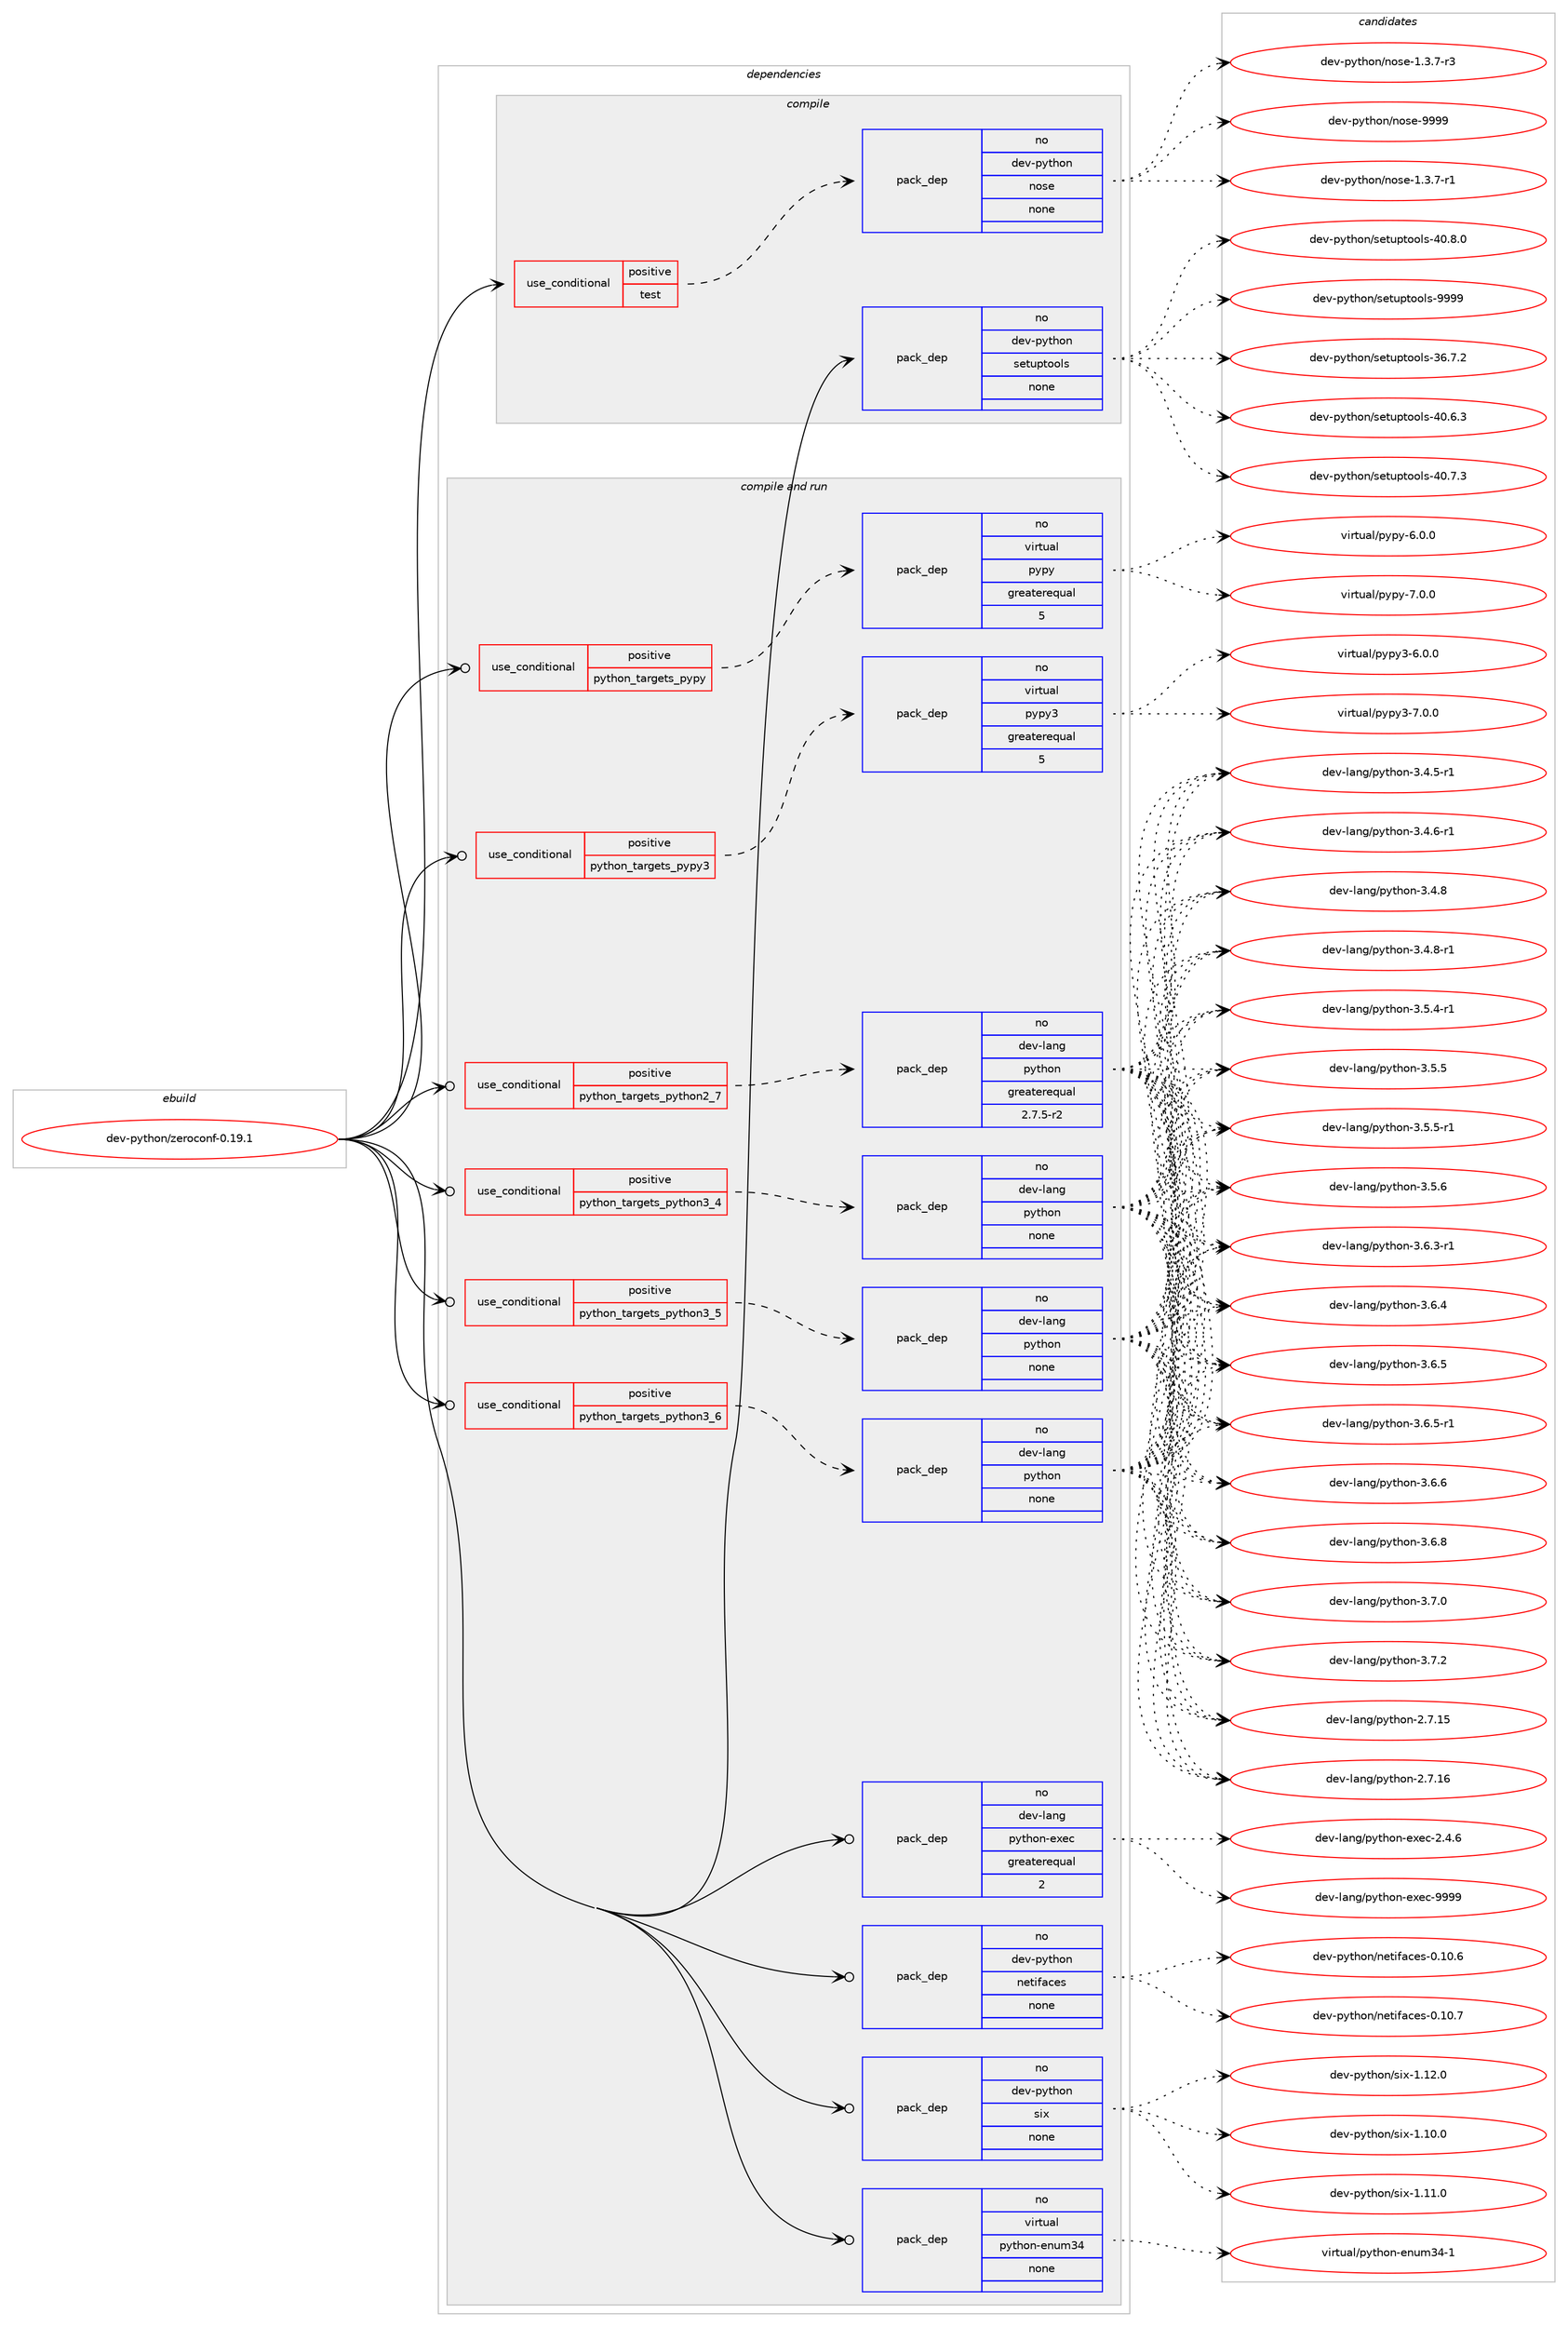 digraph prolog {

# *************
# Graph options
# *************

newrank=true;
concentrate=true;
compound=true;
graph [rankdir=LR,fontname=Helvetica,fontsize=10,ranksep=1.5];#, ranksep=2.5, nodesep=0.2];
edge  [arrowhead=vee];
node  [fontname=Helvetica,fontsize=10];

# **********
# The ebuild
# **********

subgraph cluster_leftcol {
color=gray;
rank=same;
label=<<i>ebuild</i>>;
id [label="dev-python/zeroconf-0.19.1", color=red, width=4, href="../dev-python/zeroconf-0.19.1.svg"];
}

# ****************
# The dependencies
# ****************

subgraph cluster_midcol {
color=gray;
label=<<i>dependencies</i>>;
subgraph cluster_compile {
fillcolor="#eeeeee";
style=filled;
label=<<i>compile</i>>;
subgraph cond387256 {
dependency1449198 [label=<<TABLE BORDER="0" CELLBORDER="1" CELLSPACING="0" CELLPADDING="4"><TR><TD ROWSPAN="3" CELLPADDING="10">use_conditional</TD></TR><TR><TD>positive</TD></TR><TR><TD>test</TD></TR></TABLE>>, shape=none, color=red];
subgraph pack1038569 {
dependency1449199 [label=<<TABLE BORDER="0" CELLBORDER="1" CELLSPACING="0" CELLPADDING="4" WIDTH="220"><TR><TD ROWSPAN="6" CELLPADDING="30">pack_dep</TD></TR><TR><TD WIDTH="110">no</TD></TR><TR><TD>dev-python</TD></TR><TR><TD>nose</TD></TR><TR><TD>none</TD></TR><TR><TD></TD></TR></TABLE>>, shape=none, color=blue];
}
dependency1449198:e -> dependency1449199:w [weight=20,style="dashed",arrowhead="vee"];
}
id:e -> dependency1449198:w [weight=20,style="solid",arrowhead="vee"];
subgraph pack1038570 {
dependency1449200 [label=<<TABLE BORDER="0" CELLBORDER="1" CELLSPACING="0" CELLPADDING="4" WIDTH="220"><TR><TD ROWSPAN="6" CELLPADDING="30">pack_dep</TD></TR><TR><TD WIDTH="110">no</TD></TR><TR><TD>dev-python</TD></TR><TR><TD>setuptools</TD></TR><TR><TD>none</TD></TR><TR><TD></TD></TR></TABLE>>, shape=none, color=blue];
}
id:e -> dependency1449200:w [weight=20,style="solid",arrowhead="vee"];
}
subgraph cluster_compileandrun {
fillcolor="#eeeeee";
style=filled;
label=<<i>compile and run</i>>;
subgraph cond387257 {
dependency1449201 [label=<<TABLE BORDER="0" CELLBORDER="1" CELLSPACING="0" CELLPADDING="4"><TR><TD ROWSPAN="3" CELLPADDING="10">use_conditional</TD></TR><TR><TD>positive</TD></TR><TR><TD>python_targets_pypy</TD></TR></TABLE>>, shape=none, color=red];
subgraph pack1038571 {
dependency1449202 [label=<<TABLE BORDER="0" CELLBORDER="1" CELLSPACING="0" CELLPADDING="4" WIDTH="220"><TR><TD ROWSPAN="6" CELLPADDING="30">pack_dep</TD></TR><TR><TD WIDTH="110">no</TD></TR><TR><TD>virtual</TD></TR><TR><TD>pypy</TD></TR><TR><TD>greaterequal</TD></TR><TR><TD>5</TD></TR></TABLE>>, shape=none, color=blue];
}
dependency1449201:e -> dependency1449202:w [weight=20,style="dashed",arrowhead="vee"];
}
id:e -> dependency1449201:w [weight=20,style="solid",arrowhead="odotvee"];
subgraph cond387258 {
dependency1449203 [label=<<TABLE BORDER="0" CELLBORDER="1" CELLSPACING="0" CELLPADDING="4"><TR><TD ROWSPAN="3" CELLPADDING="10">use_conditional</TD></TR><TR><TD>positive</TD></TR><TR><TD>python_targets_pypy3</TD></TR></TABLE>>, shape=none, color=red];
subgraph pack1038572 {
dependency1449204 [label=<<TABLE BORDER="0" CELLBORDER="1" CELLSPACING="0" CELLPADDING="4" WIDTH="220"><TR><TD ROWSPAN="6" CELLPADDING="30">pack_dep</TD></TR><TR><TD WIDTH="110">no</TD></TR><TR><TD>virtual</TD></TR><TR><TD>pypy3</TD></TR><TR><TD>greaterequal</TD></TR><TR><TD>5</TD></TR></TABLE>>, shape=none, color=blue];
}
dependency1449203:e -> dependency1449204:w [weight=20,style="dashed",arrowhead="vee"];
}
id:e -> dependency1449203:w [weight=20,style="solid",arrowhead="odotvee"];
subgraph cond387259 {
dependency1449205 [label=<<TABLE BORDER="0" CELLBORDER="1" CELLSPACING="0" CELLPADDING="4"><TR><TD ROWSPAN="3" CELLPADDING="10">use_conditional</TD></TR><TR><TD>positive</TD></TR><TR><TD>python_targets_python2_7</TD></TR></TABLE>>, shape=none, color=red];
subgraph pack1038573 {
dependency1449206 [label=<<TABLE BORDER="0" CELLBORDER="1" CELLSPACING="0" CELLPADDING="4" WIDTH="220"><TR><TD ROWSPAN="6" CELLPADDING="30">pack_dep</TD></TR><TR><TD WIDTH="110">no</TD></TR><TR><TD>dev-lang</TD></TR><TR><TD>python</TD></TR><TR><TD>greaterequal</TD></TR><TR><TD>2.7.5-r2</TD></TR></TABLE>>, shape=none, color=blue];
}
dependency1449205:e -> dependency1449206:w [weight=20,style="dashed",arrowhead="vee"];
}
id:e -> dependency1449205:w [weight=20,style="solid",arrowhead="odotvee"];
subgraph cond387260 {
dependency1449207 [label=<<TABLE BORDER="0" CELLBORDER="1" CELLSPACING="0" CELLPADDING="4"><TR><TD ROWSPAN="3" CELLPADDING="10">use_conditional</TD></TR><TR><TD>positive</TD></TR><TR><TD>python_targets_python3_4</TD></TR></TABLE>>, shape=none, color=red];
subgraph pack1038574 {
dependency1449208 [label=<<TABLE BORDER="0" CELLBORDER="1" CELLSPACING="0" CELLPADDING="4" WIDTH="220"><TR><TD ROWSPAN="6" CELLPADDING="30">pack_dep</TD></TR><TR><TD WIDTH="110">no</TD></TR><TR><TD>dev-lang</TD></TR><TR><TD>python</TD></TR><TR><TD>none</TD></TR><TR><TD></TD></TR></TABLE>>, shape=none, color=blue];
}
dependency1449207:e -> dependency1449208:w [weight=20,style="dashed",arrowhead="vee"];
}
id:e -> dependency1449207:w [weight=20,style="solid",arrowhead="odotvee"];
subgraph cond387261 {
dependency1449209 [label=<<TABLE BORDER="0" CELLBORDER="1" CELLSPACING="0" CELLPADDING="4"><TR><TD ROWSPAN="3" CELLPADDING="10">use_conditional</TD></TR><TR><TD>positive</TD></TR><TR><TD>python_targets_python3_5</TD></TR></TABLE>>, shape=none, color=red];
subgraph pack1038575 {
dependency1449210 [label=<<TABLE BORDER="0" CELLBORDER="1" CELLSPACING="0" CELLPADDING="4" WIDTH="220"><TR><TD ROWSPAN="6" CELLPADDING="30">pack_dep</TD></TR><TR><TD WIDTH="110">no</TD></TR><TR><TD>dev-lang</TD></TR><TR><TD>python</TD></TR><TR><TD>none</TD></TR><TR><TD></TD></TR></TABLE>>, shape=none, color=blue];
}
dependency1449209:e -> dependency1449210:w [weight=20,style="dashed",arrowhead="vee"];
}
id:e -> dependency1449209:w [weight=20,style="solid",arrowhead="odotvee"];
subgraph cond387262 {
dependency1449211 [label=<<TABLE BORDER="0" CELLBORDER="1" CELLSPACING="0" CELLPADDING="4"><TR><TD ROWSPAN="3" CELLPADDING="10">use_conditional</TD></TR><TR><TD>positive</TD></TR><TR><TD>python_targets_python3_6</TD></TR></TABLE>>, shape=none, color=red];
subgraph pack1038576 {
dependency1449212 [label=<<TABLE BORDER="0" CELLBORDER="1" CELLSPACING="0" CELLPADDING="4" WIDTH="220"><TR><TD ROWSPAN="6" CELLPADDING="30">pack_dep</TD></TR><TR><TD WIDTH="110">no</TD></TR><TR><TD>dev-lang</TD></TR><TR><TD>python</TD></TR><TR><TD>none</TD></TR><TR><TD></TD></TR></TABLE>>, shape=none, color=blue];
}
dependency1449211:e -> dependency1449212:w [weight=20,style="dashed",arrowhead="vee"];
}
id:e -> dependency1449211:w [weight=20,style="solid",arrowhead="odotvee"];
subgraph pack1038577 {
dependency1449213 [label=<<TABLE BORDER="0" CELLBORDER="1" CELLSPACING="0" CELLPADDING="4" WIDTH="220"><TR><TD ROWSPAN="6" CELLPADDING="30">pack_dep</TD></TR><TR><TD WIDTH="110">no</TD></TR><TR><TD>dev-lang</TD></TR><TR><TD>python-exec</TD></TR><TR><TD>greaterequal</TD></TR><TR><TD>2</TD></TR></TABLE>>, shape=none, color=blue];
}
id:e -> dependency1449213:w [weight=20,style="solid",arrowhead="odotvee"];
subgraph pack1038578 {
dependency1449214 [label=<<TABLE BORDER="0" CELLBORDER="1" CELLSPACING="0" CELLPADDING="4" WIDTH="220"><TR><TD ROWSPAN="6" CELLPADDING="30">pack_dep</TD></TR><TR><TD WIDTH="110">no</TD></TR><TR><TD>dev-python</TD></TR><TR><TD>netifaces</TD></TR><TR><TD>none</TD></TR><TR><TD></TD></TR></TABLE>>, shape=none, color=blue];
}
id:e -> dependency1449214:w [weight=20,style="solid",arrowhead="odotvee"];
subgraph pack1038579 {
dependency1449215 [label=<<TABLE BORDER="0" CELLBORDER="1" CELLSPACING="0" CELLPADDING="4" WIDTH="220"><TR><TD ROWSPAN="6" CELLPADDING="30">pack_dep</TD></TR><TR><TD WIDTH="110">no</TD></TR><TR><TD>dev-python</TD></TR><TR><TD>six</TD></TR><TR><TD>none</TD></TR><TR><TD></TD></TR></TABLE>>, shape=none, color=blue];
}
id:e -> dependency1449215:w [weight=20,style="solid",arrowhead="odotvee"];
subgraph pack1038580 {
dependency1449216 [label=<<TABLE BORDER="0" CELLBORDER="1" CELLSPACING="0" CELLPADDING="4" WIDTH="220"><TR><TD ROWSPAN="6" CELLPADDING="30">pack_dep</TD></TR><TR><TD WIDTH="110">no</TD></TR><TR><TD>virtual</TD></TR><TR><TD>python-enum34</TD></TR><TR><TD>none</TD></TR><TR><TD></TD></TR></TABLE>>, shape=none, color=blue];
}
id:e -> dependency1449216:w [weight=20,style="solid",arrowhead="odotvee"];
}
subgraph cluster_run {
fillcolor="#eeeeee";
style=filled;
label=<<i>run</i>>;
}
}

# **************
# The candidates
# **************

subgraph cluster_choices {
rank=same;
color=gray;
label=<<i>candidates</i>>;

subgraph choice1038569 {
color=black;
nodesep=1;
choice10010111845112121116104111110471101111151014549465146554511449 [label="dev-python/nose-1.3.7-r1", color=red, width=4,href="../dev-python/nose-1.3.7-r1.svg"];
choice10010111845112121116104111110471101111151014549465146554511451 [label="dev-python/nose-1.3.7-r3", color=red, width=4,href="../dev-python/nose-1.3.7-r3.svg"];
choice10010111845112121116104111110471101111151014557575757 [label="dev-python/nose-9999", color=red, width=4,href="../dev-python/nose-9999.svg"];
dependency1449199:e -> choice10010111845112121116104111110471101111151014549465146554511449:w [style=dotted,weight="100"];
dependency1449199:e -> choice10010111845112121116104111110471101111151014549465146554511451:w [style=dotted,weight="100"];
dependency1449199:e -> choice10010111845112121116104111110471101111151014557575757:w [style=dotted,weight="100"];
}
subgraph choice1038570 {
color=black;
nodesep=1;
choice100101118451121211161041111104711510111611711211611111110811545515446554650 [label="dev-python/setuptools-36.7.2", color=red, width=4,href="../dev-python/setuptools-36.7.2.svg"];
choice100101118451121211161041111104711510111611711211611111110811545524846544651 [label="dev-python/setuptools-40.6.3", color=red, width=4,href="../dev-python/setuptools-40.6.3.svg"];
choice100101118451121211161041111104711510111611711211611111110811545524846554651 [label="dev-python/setuptools-40.7.3", color=red, width=4,href="../dev-python/setuptools-40.7.3.svg"];
choice100101118451121211161041111104711510111611711211611111110811545524846564648 [label="dev-python/setuptools-40.8.0", color=red, width=4,href="../dev-python/setuptools-40.8.0.svg"];
choice10010111845112121116104111110471151011161171121161111111081154557575757 [label="dev-python/setuptools-9999", color=red, width=4,href="../dev-python/setuptools-9999.svg"];
dependency1449200:e -> choice100101118451121211161041111104711510111611711211611111110811545515446554650:w [style=dotted,weight="100"];
dependency1449200:e -> choice100101118451121211161041111104711510111611711211611111110811545524846544651:w [style=dotted,weight="100"];
dependency1449200:e -> choice100101118451121211161041111104711510111611711211611111110811545524846554651:w [style=dotted,weight="100"];
dependency1449200:e -> choice100101118451121211161041111104711510111611711211611111110811545524846564648:w [style=dotted,weight="100"];
dependency1449200:e -> choice10010111845112121116104111110471151011161171121161111111081154557575757:w [style=dotted,weight="100"];
}
subgraph choice1038571 {
color=black;
nodesep=1;
choice1181051141161179710847112121112121455446484648 [label="virtual/pypy-6.0.0", color=red, width=4,href="../virtual/pypy-6.0.0.svg"];
choice1181051141161179710847112121112121455546484648 [label="virtual/pypy-7.0.0", color=red, width=4,href="../virtual/pypy-7.0.0.svg"];
dependency1449202:e -> choice1181051141161179710847112121112121455446484648:w [style=dotted,weight="100"];
dependency1449202:e -> choice1181051141161179710847112121112121455546484648:w [style=dotted,weight="100"];
}
subgraph choice1038572 {
color=black;
nodesep=1;
choice118105114116117971084711212111212151455446484648 [label="virtual/pypy3-6.0.0", color=red, width=4,href="../virtual/pypy3-6.0.0.svg"];
choice118105114116117971084711212111212151455546484648 [label="virtual/pypy3-7.0.0", color=red, width=4,href="../virtual/pypy3-7.0.0.svg"];
dependency1449204:e -> choice118105114116117971084711212111212151455446484648:w [style=dotted,weight="100"];
dependency1449204:e -> choice118105114116117971084711212111212151455546484648:w [style=dotted,weight="100"];
}
subgraph choice1038573 {
color=black;
nodesep=1;
choice10010111845108971101034711212111610411111045504655464953 [label="dev-lang/python-2.7.15", color=red, width=4,href="../dev-lang/python-2.7.15.svg"];
choice10010111845108971101034711212111610411111045504655464954 [label="dev-lang/python-2.7.16", color=red, width=4,href="../dev-lang/python-2.7.16.svg"];
choice1001011184510897110103471121211161041111104551465246534511449 [label="dev-lang/python-3.4.5-r1", color=red, width=4,href="../dev-lang/python-3.4.5-r1.svg"];
choice1001011184510897110103471121211161041111104551465246544511449 [label="dev-lang/python-3.4.6-r1", color=red, width=4,href="../dev-lang/python-3.4.6-r1.svg"];
choice100101118451089711010347112121116104111110455146524656 [label="dev-lang/python-3.4.8", color=red, width=4,href="../dev-lang/python-3.4.8.svg"];
choice1001011184510897110103471121211161041111104551465246564511449 [label="dev-lang/python-3.4.8-r1", color=red, width=4,href="../dev-lang/python-3.4.8-r1.svg"];
choice1001011184510897110103471121211161041111104551465346524511449 [label="dev-lang/python-3.5.4-r1", color=red, width=4,href="../dev-lang/python-3.5.4-r1.svg"];
choice100101118451089711010347112121116104111110455146534653 [label="dev-lang/python-3.5.5", color=red, width=4,href="../dev-lang/python-3.5.5.svg"];
choice1001011184510897110103471121211161041111104551465346534511449 [label="dev-lang/python-3.5.5-r1", color=red, width=4,href="../dev-lang/python-3.5.5-r1.svg"];
choice100101118451089711010347112121116104111110455146534654 [label="dev-lang/python-3.5.6", color=red, width=4,href="../dev-lang/python-3.5.6.svg"];
choice1001011184510897110103471121211161041111104551465446514511449 [label="dev-lang/python-3.6.3-r1", color=red, width=4,href="../dev-lang/python-3.6.3-r1.svg"];
choice100101118451089711010347112121116104111110455146544652 [label="dev-lang/python-3.6.4", color=red, width=4,href="../dev-lang/python-3.6.4.svg"];
choice100101118451089711010347112121116104111110455146544653 [label="dev-lang/python-3.6.5", color=red, width=4,href="../dev-lang/python-3.6.5.svg"];
choice1001011184510897110103471121211161041111104551465446534511449 [label="dev-lang/python-3.6.5-r1", color=red, width=4,href="../dev-lang/python-3.6.5-r1.svg"];
choice100101118451089711010347112121116104111110455146544654 [label="dev-lang/python-3.6.6", color=red, width=4,href="../dev-lang/python-3.6.6.svg"];
choice100101118451089711010347112121116104111110455146544656 [label="dev-lang/python-3.6.8", color=red, width=4,href="../dev-lang/python-3.6.8.svg"];
choice100101118451089711010347112121116104111110455146554648 [label="dev-lang/python-3.7.0", color=red, width=4,href="../dev-lang/python-3.7.0.svg"];
choice100101118451089711010347112121116104111110455146554650 [label="dev-lang/python-3.7.2", color=red, width=4,href="../dev-lang/python-3.7.2.svg"];
dependency1449206:e -> choice10010111845108971101034711212111610411111045504655464953:w [style=dotted,weight="100"];
dependency1449206:e -> choice10010111845108971101034711212111610411111045504655464954:w [style=dotted,weight="100"];
dependency1449206:e -> choice1001011184510897110103471121211161041111104551465246534511449:w [style=dotted,weight="100"];
dependency1449206:e -> choice1001011184510897110103471121211161041111104551465246544511449:w [style=dotted,weight="100"];
dependency1449206:e -> choice100101118451089711010347112121116104111110455146524656:w [style=dotted,weight="100"];
dependency1449206:e -> choice1001011184510897110103471121211161041111104551465246564511449:w [style=dotted,weight="100"];
dependency1449206:e -> choice1001011184510897110103471121211161041111104551465346524511449:w [style=dotted,weight="100"];
dependency1449206:e -> choice100101118451089711010347112121116104111110455146534653:w [style=dotted,weight="100"];
dependency1449206:e -> choice1001011184510897110103471121211161041111104551465346534511449:w [style=dotted,weight="100"];
dependency1449206:e -> choice100101118451089711010347112121116104111110455146534654:w [style=dotted,weight="100"];
dependency1449206:e -> choice1001011184510897110103471121211161041111104551465446514511449:w [style=dotted,weight="100"];
dependency1449206:e -> choice100101118451089711010347112121116104111110455146544652:w [style=dotted,weight="100"];
dependency1449206:e -> choice100101118451089711010347112121116104111110455146544653:w [style=dotted,weight="100"];
dependency1449206:e -> choice1001011184510897110103471121211161041111104551465446534511449:w [style=dotted,weight="100"];
dependency1449206:e -> choice100101118451089711010347112121116104111110455146544654:w [style=dotted,weight="100"];
dependency1449206:e -> choice100101118451089711010347112121116104111110455146544656:w [style=dotted,weight="100"];
dependency1449206:e -> choice100101118451089711010347112121116104111110455146554648:w [style=dotted,weight="100"];
dependency1449206:e -> choice100101118451089711010347112121116104111110455146554650:w [style=dotted,weight="100"];
}
subgraph choice1038574 {
color=black;
nodesep=1;
choice10010111845108971101034711212111610411111045504655464953 [label="dev-lang/python-2.7.15", color=red, width=4,href="../dev-lang/python-2.7.15.svg"];
choice10010111845108971101034711212111610411111045504655464954 [label="dev-lang/python-2.7.16", color=red, width=4,href="../dev-lang/python-2.7.16.svg"];
choice1001011184510897110103471121211161041111104551465246534511449 [label="dev-lang/python-3.4.5-r1", color=red, width=4,href="../dev-lang/python-3.4.5-r1.svg"];
choice1001011184510897110103471121211161041111104551465246544511449 [label="dev-lang/python-3.4.6-r1", color=red, width=4,href="../dev-lang/python-3.4.6-r1.svg"];
choice100101118451089711010347112121116104111110455146524656 [label="dev-lang/python-3.4.8", color=red, width=4,href="../dev-lang/python-3.4.8.svg"];
choice1001011184510897110103471121211161041111104551465246564511449 [label="dev-lang/python-3.4.8-r1", color=red, width=4,href="../dev-lang/python-3.4.8-r1.svg"];
choice1001011184510897110103471121211161041111104551465346524511449 [label="dev-lang/python-3.5.4-r1", color=red, width=4,href="../dev-lang/python-3.5.4-r1.svg"];
choice100101118451089711010347112121116104111110455146534653 [label="dev-lang/python-3.5.5", color=red, width=4,href="../dev-lang/python-3.5.5.svg"];
choice1001011184510897110103471121211161041111104551465346534511449 [label="dev-lang/python-3.5.5-r1", color=red, width=4,href="../dev-lang/python-3.5.5-r1.svg"];
choice100101118451089711010347112121116104111110455146534654 [label="dev-lang/python-3.5.6", color=red, width=4,href="../dev-lang/python-3.5.6.svg"];
choice1001011184510897110103471121211161041111104551465446514511449 [label="dev-lang/python-3.6.3-r1", color=red, width=4,href="../dev-lang/python-3.6.3-r1.svg"];
choice100101118451089711010347112121116104111110455146544652 [label="dev-lang/python-3.6.4", color=red, width=4,href="../dev-lang/python-3.6.4.svg"];
choice100101118451089711010347112121116104111110455146544653 [label="dev-lang/python-3.6.5", color=red, width=4,href="../dev-lang/python-3.6.5.svg"];
choice1001011184510897110103471121211161041111104551465446534511449 [label="dev-lang/python-3.6.5-r1", color=red, width=4,href="../dev-lang/python-3.6.5-r1.svg"];
choice100101118451089711010347112121116104111110455146544654 [label="dev-lang/python-3.6.6", color=red, width=4,href="../dev-lang/python-3.6.6.svg"];
choice100101118451089711010347112121116104111110455146544656 [label="dev-lang/python-3.6.8", color=red, width=4,href="../dev-lang/python-3.6.8.svg"];
choice100101118451089711010347112121116104111110455146554648 [label="dev-lang/python-3.7.0", color=red, width=4,href="../dev-lang/python-3.7.0.svg"];
choice100101118451089711010347112121116104111110455146554650 [label="dev-lang/python-3.7.2", color=red, width=4,href="../dev-lang/python-3.7.2.svg"];
dependency1449208:e -> choice10010111845108971101034711212111610411111045504655464953:w [style=dotted,weight="100"];
dependency1449208:e -> choice10010111845108971101034711212111610411111045504655464954:w [style=dotted,weight="100"];
dependency1449208:e -> choice1001011184510897110103471121211161041111104551465246534511449:w [style=dotted,weight="100"];
dependency1449208:e -> choice1001011184510897110103471121211161041111104551465246544511449:w [style=dotted,weight="100"];
dependency1449208:e -> choice100101118451089711010347112121116104111110455146524656:w [style=dotted,weight="100"];
dependency1449208:e -> choice1001011184510897110103471121211161041111104551465246564511449:w [style=dotted,weight="100"];
dependency1449208:e -> choice1001011184510897110103471121211161041111104551465346524511449:w [style=dotted,weight="100"];
dependency1449208:e -> choice100101118451089711010347112121116104111110455146534653:w [style=dotted,weight="100"];
dependency1449208:e -> choice1001011184510897110103471121211161041111104551465346534511449:w [style=dotted,weight="100"];
dependency1449208:e -> choice100101118451089711010347112121116104111110455146534654:w [style=dotted,weight="100"];
dependency1449208:e -> choice1001011184510897110103471121211161041111104551465446514511449:w [style=dotted,weight="100"];
dependency1449208:e -> choice100101118451089711010347112121116104111110455146544652:w [style=dotted,weight="100"];
dependency1449208:e -> choice100101118451089711010347112121116104111110455146544653:w [style=dotted,weight="100"];
dependency1449208:e -> choice1001011184510897110103471121211161041111104551465446534511449:w [style=dotted,weight="100"];
dependency1449208:e -> choice100101118451089711010347112121116104111110455146544654:w [style=dotted,weight="100"];
dependency1449208:e -> choice100101118451089711010347112121116104111110455146544656:w [style=dotted,weight="100"];
dependency1449208:e -> choice100101118451089711010347112121116104111110455146554648:w [style=dotted,weight="100"];
dependency1449208:e -> choice100101118451089711010347112121116104111110455146554650:w [style=dotted,weight="100"];
}
subgraph choice1038575 {
color=black;
nodesep=1;
choice10010111845108971101034711212111610411111045504655464953 [label="dev-lang/python-2.7.15", color=red, width=4,href="../dev-lang/python-2.7.15.svg"];
choice10010111845108971101034711212111610411111045504655464954 [label="dev-lang/python-2.7.16", color=red, width=4,href="../dev-lang/python-2.7.16.svg"];
choice1001011184510897110103471121211161041111104551465246534511449 [label="dev-lang/python-3.4.5-r1", color=red, width=4,href="../dev-lang/python-3.4.5-r1.svg"];
choice1001011184510897110103471121211161041111104551465246544511449 [label="dev-lang/python-3.4.6-r1", color=red, width=4,href="../dev-lang/python-3.4.6-r1.svg"];
choice100101118451089711010347112121116104111110455146524656 [label="dev-lang/python-3.4.8", color=red, width=4,href="../dev-lang/python-3.4.8.svg"];
choice1001011184510897110103471121211161041111104551465246564511449 [label="dev-lang/python-3.4.8-r1", color=red, width=4,href="../dev-lang/python-3.4.8-r1.svg"];
choice1001011184510897110103471121211161041111104551465346524511449 [label="dev-lang/python-3.5.4-r1", color=red, width=4,href="../dev-lang/python-3.5.4-r1.svg"];
choice100101118451089711010347112121116104111110455146534653 [label="dev-lang/python-3.5.5", color=red, width=4,href="../dev-lang/python-3.5.5.svg"];
choice1001011184510897110103471121211161041111104551465346534511449 [label="dev-lang/python-3.5.5-r1", color=red, width=4,href="../dev-lang/python-3.5.5-r1.svg"];
choice100101118451089711010347112121116104111110455146534654 [label="dev-lang/python-3.5.6", color=red, width=4,href="../dev-lang/python-3.5.6.svg"];
choice1001011184510897110103471121211161041111104551465446514511449 [label="dev-lang/python-3.6.3-r1", color=red, width=4,href="../dev-lang/python-3.6.3-r1.svg"];
choice100101118451089711010347112121116104111110455146544652 [label="dev-lang/python-3.6.4", color=red, width=4,href="../dev-lang/python-3.6.4.svg"];
choice100101118451089711010347112121116104111110455146544653 [label="dev-lang/python-3.6.5", color=red, width=4,href="../dev-lang/python-3.6.5.svg"];
choice1001011184510897110103471121211161041111104551465446534511449 [label="dev-lang/python-3.6.5-r1", color=red, width=4,href="../dev-lang/python-3.6.5-r1.svg"];
choice100101118451089711010347112121116104111110455146544654 [label="dev-lang/python-3.6.6", color=red, width=4,href="../dev-lang/python-3.6.6.svg"];
choice100101118451089711010347112121116104111110455146544656 [label="dev-lang/python-3.6.8", color=red, width=4,href="../dev-lang/python-3.6.8.svg"];
choice100101118451089711010347112121116104111110455146554648 [label="dev-lang/python-3.7.0", color=red, width=4,href="../dev-lang/python-3.7.0.svg"];
choice100101118451089711010347112121116104111110455146554650 [label="dev-lang/python-3.7.2", color=red, width=4,href="../dev-lang/python-3.7.2.svg"];
dependency1449210:e -> choice10010111845108971101034711212111610411111045504655464953:w [style=dotted,weight="100"];
dependency1449210:e -> choice10010111845108971101034711212111610411111045504655464954:w [style=dotted,weight="100"];
dependency1449210:e -> choice1001011184510897110103471121211161041111104551465246534511449:w [style=dotted,weight="100"];
dependency1449210:e -> choice1001011184510897110103471121211161041111104551465246544511449:w [style=dotted,weight="100"];
dependency1449210:e -> choice100101118451089711010347112121116104111110455146524656:w [style=dotted,weight="100"];
dependency1449210:e -> choice1001011184510897110103471121211161041111104551465246564511449:w [style=dotted,weight="100"];
dependency1449210:e -> choice1001011184510897110103471121211161041111104551465346524511449:w [style=dotted,weight="100"];
dependency1449210:e -> choice100101118451089711010347112121116104111110455146534653:w [style=dotted,weight="100"];
dependency1449210:e -> choice1001011184510897110103471121211161041111104551465346534511449:w [style=dotted,weight="100"];
dependency1449210:e -> choice100101118451089711010347112121116104111110455146534654:w [style=dotted,weight="100"];
dependency1449210:e -> choice1001011184510897110103471121211161041111104551465446514511449:w [style=dotted,weight="100"];
dependency1449210:e -> choice100101118451089711010347112121116104111110455146544652:w [style=dotted,weight="100"];
dependency1449210:e -> choice100101118451089711010347112121116104111110455146544653:w [style=dotted,weight="100"];
dependency1449210:e -> choice1001011184510897110103471121211161041111104551465446534511449:w [style=dotted,weight="100"];
dependency1449210:e -> choice100101118451089711010347112121116104111110455146544654:w [style=dotted,weight="100"];
dependency1449210:e -> choice100101118451089711010347112121116104111110455146544656:w [style=dotted,weight="100"];
dependency1449210:e -> choice100101118451089711010347112121116104111110455146554648:w [style=dotted,weight="100"];
dependency1449210:e -> choice100101118451089711010347112121116104111110455146554650:w [style=dotted,weight="100"];
}
subgraph choice1038576 {
color=black;
nodesep=1;
choice10010111845108971101034711212111610411111045504655464953 [label="dev-lang/python-2.7.15", color=red, width=4,href="../dev-lang/python-2.7.15.svg"];
choice10010111845108971101034711212111610411111045504655464954 [label="dev-lang/python-2.7.16", color=red, width=4,href="../dev-lang/python-2.7.16.svg"];
choice1001011184510897110103471121211161041111104551465246534511449 [label="dev-lang/python-3.4.5-r1", color=red, width=4,href="../dev-lang/python-3.4.5-r1.svg"];
choice1001011184510897110103471121211161041111104551465246544511449 [label="dev-lang/python-3.4.6-r1", color=red, width=4,href="../dev-lang/python-3.4.6-r1.svg"];
choice100101118451089711010347112121116104111110455146524656 [label="dev-lang/python-3.4.8", color=red, width=4,href="../dev-lang/python-3.4.8.svg"];
choice1001011184510897110103471121211161041111104551465246564511449 [label="dev-lang/python-3.4.8-r1", color=red, width=4,href="../dev-lang/python-3.4.8-r1.svg"];
choice1001011184510897110103471121211161041111104551465346524511449 [label="dev-lang/python-3.5.4-r1", color=red, width=4,href="../dev-lang/python-3.5.4-r1.svg"];
choice100101118451089711010347112121116104111110455146534653 [label="dev-lang/python-3.5.5", color=red, width=4,href="../dev-lang/python-3.5.5.svg"];
choice1001011184510897110103471121211161041111104551465346534511449 [label="dev-lang/python-3.5.5-r1", color=red, width=4,href="../dev-lang/python-3.5.5-r1.svg"];
choice100101118451089711010347112121116104111110455146534654 [label="dev-lang/python-3.5.6", color=red, width=4,href="../dev-lang/python-3.5.6.svg"];
choice1001011184510897110103471121211161041111104551465446514511449 [label="dev-lang/python-3.6.3-r1", color=red, width=4,href="../dev-lang/python-3.6.3-r1.svg"];
choice100101118451089711010347112121116104111110455146544652 [label="dev-lang/python-3.6.4", color=red, width=4,href="../dev-lang/python-3.6.4.svg"];
choice100101118451089711010347112121116104111110455146544653 [label="dev-lang/python-3.6.5", color=red, width=4,href="../dev-lang/python-3.6.5.svg"];
choice1001011184510897110103471121211161041111104551465446534511449 [label="dev-lang/python-3.6.5-r1", color=red, width=4,href="../dev-lang/python-3.6.5-r1.svg"];
choice100101118451089711010347112121116104111110455146544654 [label="dev-lang/python-3.6.6", color=red, width=4,href="../dev-lang/python-3.6.6.svg"];
choice100101118451089711010347112121116104111110455146544656 [label="dev-lang/python-3.6.8", color=red, width=4,href="../dev-lang/python-3.6.8.svg"];
choice100101118451089711010347112121116104111110455146554648 [label="dev-lang/python-3.7.0", color=red, width=4,href="../dev-lang/python-3.7.0.svg"];
choice100101118451089711010347112121116104111110455146554650 [label="dev-lang/python-3.7.2", color=red, width=4,href="../dev-lang/python-3.7.2.svg"];
dependency1449212:e -> choice10010111845108971101034711212111610411111045504655464953:w [style=dotted,weight="100"];
dependency1449212:e -> choice10010111845108971101034711212111610411111045504655464954:w [style=dotted,weight="100"];
dependency1449212:e -> choice1001011184510897110103471121211161041111104551465246534511449:w [style=dotted,weight="100"];
dependency1449212:e -> choice1001011184510897110103471121211161041111104551465246544511449:w [style=dotted,weight="100"];
dependency1449212:e -> choice100101118451089711010347112121116104111110455146524656:w [style=dotted,weight="100"];
dependency1449212:e -> choice1001011184510897110103471121211161041111104551465246564511449:w [style=dotted,weight="100"];
dependency1449212:e -> choice1001011184510897110103471121211161041111104551465346524511449:w [style=dotted,weight="100"];
dependency1449212:e -> choice100101118451089711010347112121116104111110455146534653:w [style=dotted,weight="100"];
dependency1449212:e -> choice1001011184510897110103471121211161041111104551465346534511449:w [style=dotted,weight="100"];
dependency1449212:e -> choice100101118451089711010347112121116104111110455146534654:w [style=dotted,weight="100"];
dependency1449212:e -> choice1001011184510897110103471121211161041111104551465446514511449:w [style=dotted,weight="100"];
dependency1449212:e -> choice100101118451089711010347112121116104111110455146544652:w [style=dotted,weight="100"];
dependency1449212:e -> choice100101118451089711010347112121116104111110455146544653:w [style=dotted,weight="100"];
dependency1449212:e -> choice1001011184510897110103471121211161041111104551465446534511449:w [style=dotted,weight="100"];
dependency1449212:e -> choice100101118451089711010347112121116104111110455146544654:w [style=dotted,weight="100"];
dependency1449212:e -> choice100101118451089711010347112121116104111110455146544656:w [style=dotted,weight="100"];
dependency1449212:e -> choice100101118451089711010347112121116104111110455146554648:w [style=dotted,weight="100"];
dependency1449212:e -> choice100101118451089711010347112121116104111110455146554650:w [style=dotted,weight="100"];
}
subgraph choice1038577 {
color=black;
nodesep=1;
choice1001011184510897110103471121211161041111104510112010199455046524654 [label="dev-lang/python-exec-2.4.6", color=red, width=4,href="../dev-lang/python-exec-2.4.6.svg"];
choice10010111845108971101034711212111610411111045101120101994557575757 [label="dev-lang/python-exec-9999", color=red, width=4,href="../dev-lang/python-exec-9999.svg"];
dependency1449213:e -> choice1001011184510897110103471121211161041111104510112010199455046524654:w [style=dotted,weight="100"];
dependency1449213:e -> choice10010111845108971101034711212111610411111045101120101994557575757:w [style=dotted,weight="100"];
}
subgraph choice1038578 {
color=black;
nodesep=1;
choice1001011184511212111610411111047110101116105102979910111545484649484654 [label="dev-python/netifaces-0.10.6", color=red, width=4,href="../dev-python/netifaces-0.10.6.svg"];
choice1001011184511212111610411111047110101116105102979910111545484649484655 [label="dev-python/netifaces-0.10.7", color=red, width=4,href="../dev-python/netifaces-0.10.7.svg"];
dependency1449214:e -> choice1001011184511212111610411111047110101116105102979910111545484649484654:w [style=dotted,weight="100"];
dependency1449214:e -> choice1001011184511212111610411111047110101116105102979910111545484649484655:w [style=dotted,weight="100"];
}
subgraph choice1038579 {
color=black;
nodesep=1;
choice100101118451121211161041111104711510512045494649484648 [label="dev-python/six-1.10.0", color=red, width=4,href="../dev-python/six-1.10.0.svg"];
choice100101118451121211161041111104711510512045494649494648 [label="dev-python/six-1.11.0", color=red, width=4,href="../dev-python/six-1.11.0.svg"];
choice100101118451121211161041111104711510512045494649504648 [label="dev-python/six-1.12.0", color=red, width=4,href="../dev-python/six-1.12.0.svg"];
dependency1449215:e -> choice100101118451121211161041111104711510512045494649484648:w [style=dotted,weight="100"];
dependency1449215:e -> choice100101118451121211161041111104711510512045494649494648:w [style=dotted,weight="100"];
dependency1449215:e -> choice100101118451121211161041111104711510512045494649504648:w [style=dotted,weight="100"];
}
subgraph choice1038580 {
color=black;
nodesep=1;
choice11810511411611797108471121211161041111104510111011710951524549 [label="virtual/python-enum34-1", color=red, width=4,href="../virtual/python-enum34-1.svg"];
dependency1449216:e -> choice11810511411611797108471121211161041111104510111011710951524549:w [style=dotted,weight="100"];
}
}

}
